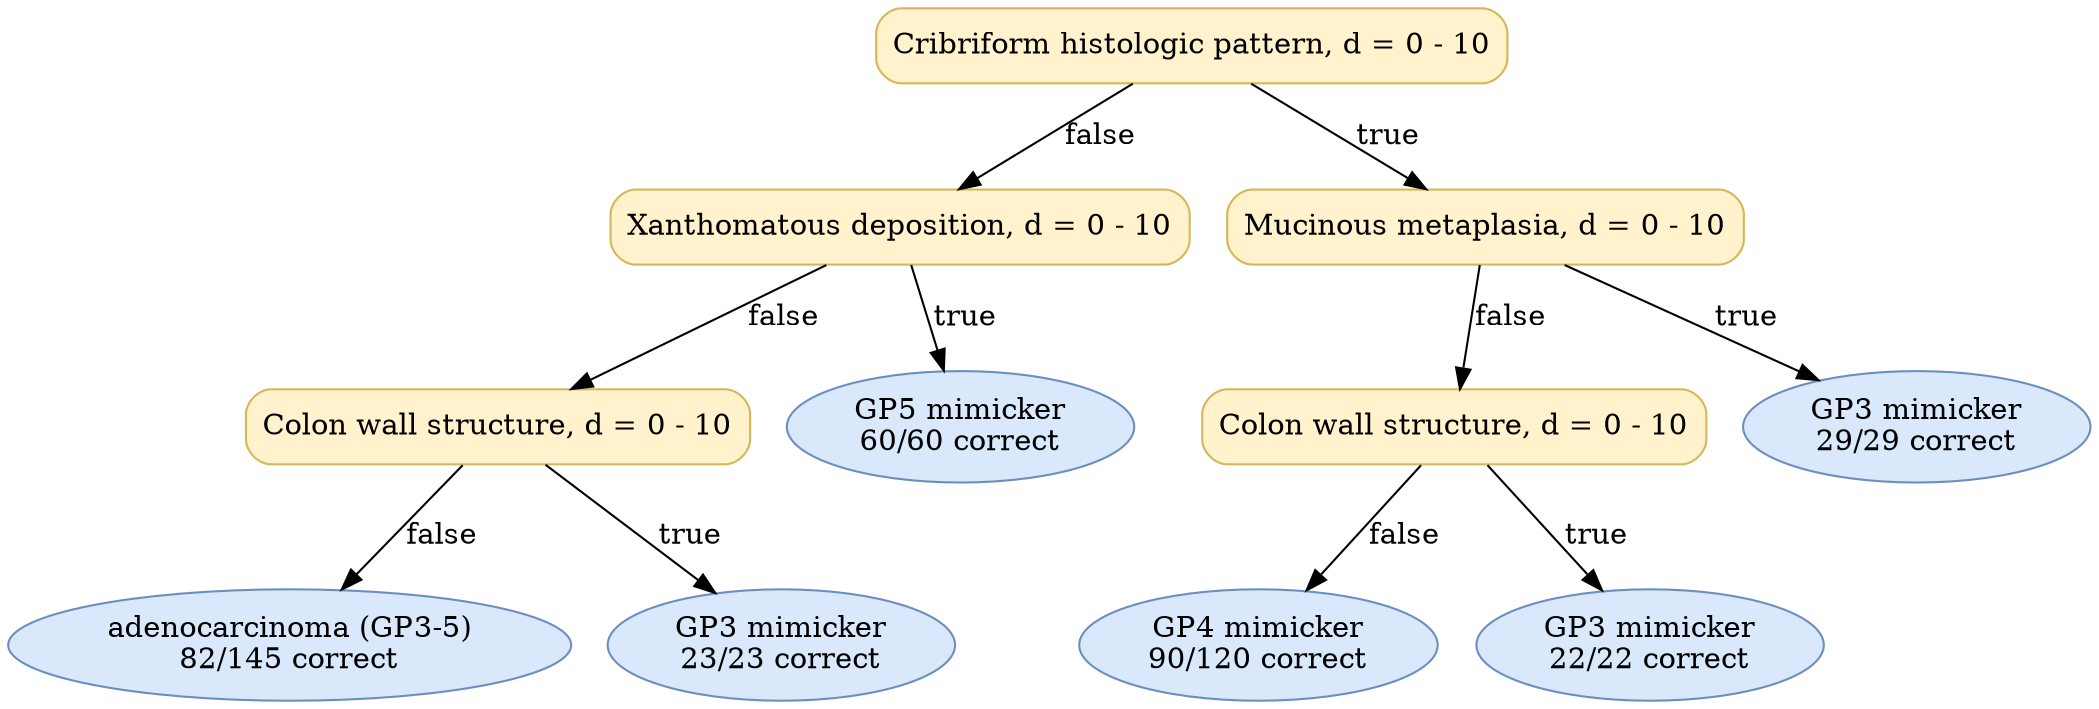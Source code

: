 digraph "DT" {
fontname="Times-Roman";
label="";
node [fontname="Times-Roman"];
Node1 [color="#D6B656", fillcolor="#FFF2CC", label="Cribriform histologic pattern, d = 0 - 10", shape="box", style="rounded,filled"];
Node2 [color="#D6B656", fillcolor="#FFF2CC", label="Xanthomatous deposition, d = 0 - 10", shape="box", style="rounded,filled"];
Node3 [color="#D6B656", fillcolor="#FFF2CC", label="Colon wall structure, d = 0 - 10", shape="box", style="rounded,filled"];
Node4 [color="#6C8EBF", fillcolor="#DAE8FC", label=<adenocarcinoma (GP3-5)<br/>82/145 correct>, shape="ellipse", style="rounded,filled"];
Node5 [color="#6C8EBF", fillcolor="#DAE8FC", label=<GP3 mimicker<br/>23/23 correct>, shape="ellipse", style="rounded,filled"];
Node6 [color="#6C8EBF", fillcolor="#DAE8FC", label=<GP5 mimicker<br/>60/60 correct>, shape="ellipse", style="rounded,filled"];
Node7 [color="#D6B656", fillcolor="#FFF2CC", label="Mucinous metaplasia, d = 0 - 10", shape="box", style="rounded,filled"];
Node8 [color="#D6B656", fillcolor="#FFF2CC", label="Colon wall structure, d = 0 - 10", shape="box", style="rounded,filled"];
Node9 [color="#6C8EBF", fillcolor="#DAE8FC", label=<GP4 mimicker<br/>90/120 correct>, shape="ellipse", style="rounded,filled"];
Node10 [color="#6C8EBF", fillcolor="#DAE8FC", label=<GP3 mimicker<br/>22/22 correct>, shape="ellipse", style="rounded,filled"];
Node11 [color="#6C8EBF", fillcolor="#DAE8FC", label=<GP3 mimicker<br/>29/29 correct>, shape="ellipse", style="rounded,filled"];
Node1 -> Node2  [key=0, label="false"];
Node1 -> Node7  [key=0, label="true"];
Node2 -> Node3  [key=0, label="false"];
Node2 -> Node6  [key=0, label="true"];
Node3 -> Node4  [key=0, label="false"];
Node3 -> Node5  [key=0, label="true"];
Node7 -> Node8  [key=0, label="false"];
Node7 -> Node11  [key=0, label="true"];
Node8 -> Node9  [key=0, label="false"];
Node8 -> Node10  [key=0, label="true"];
}
